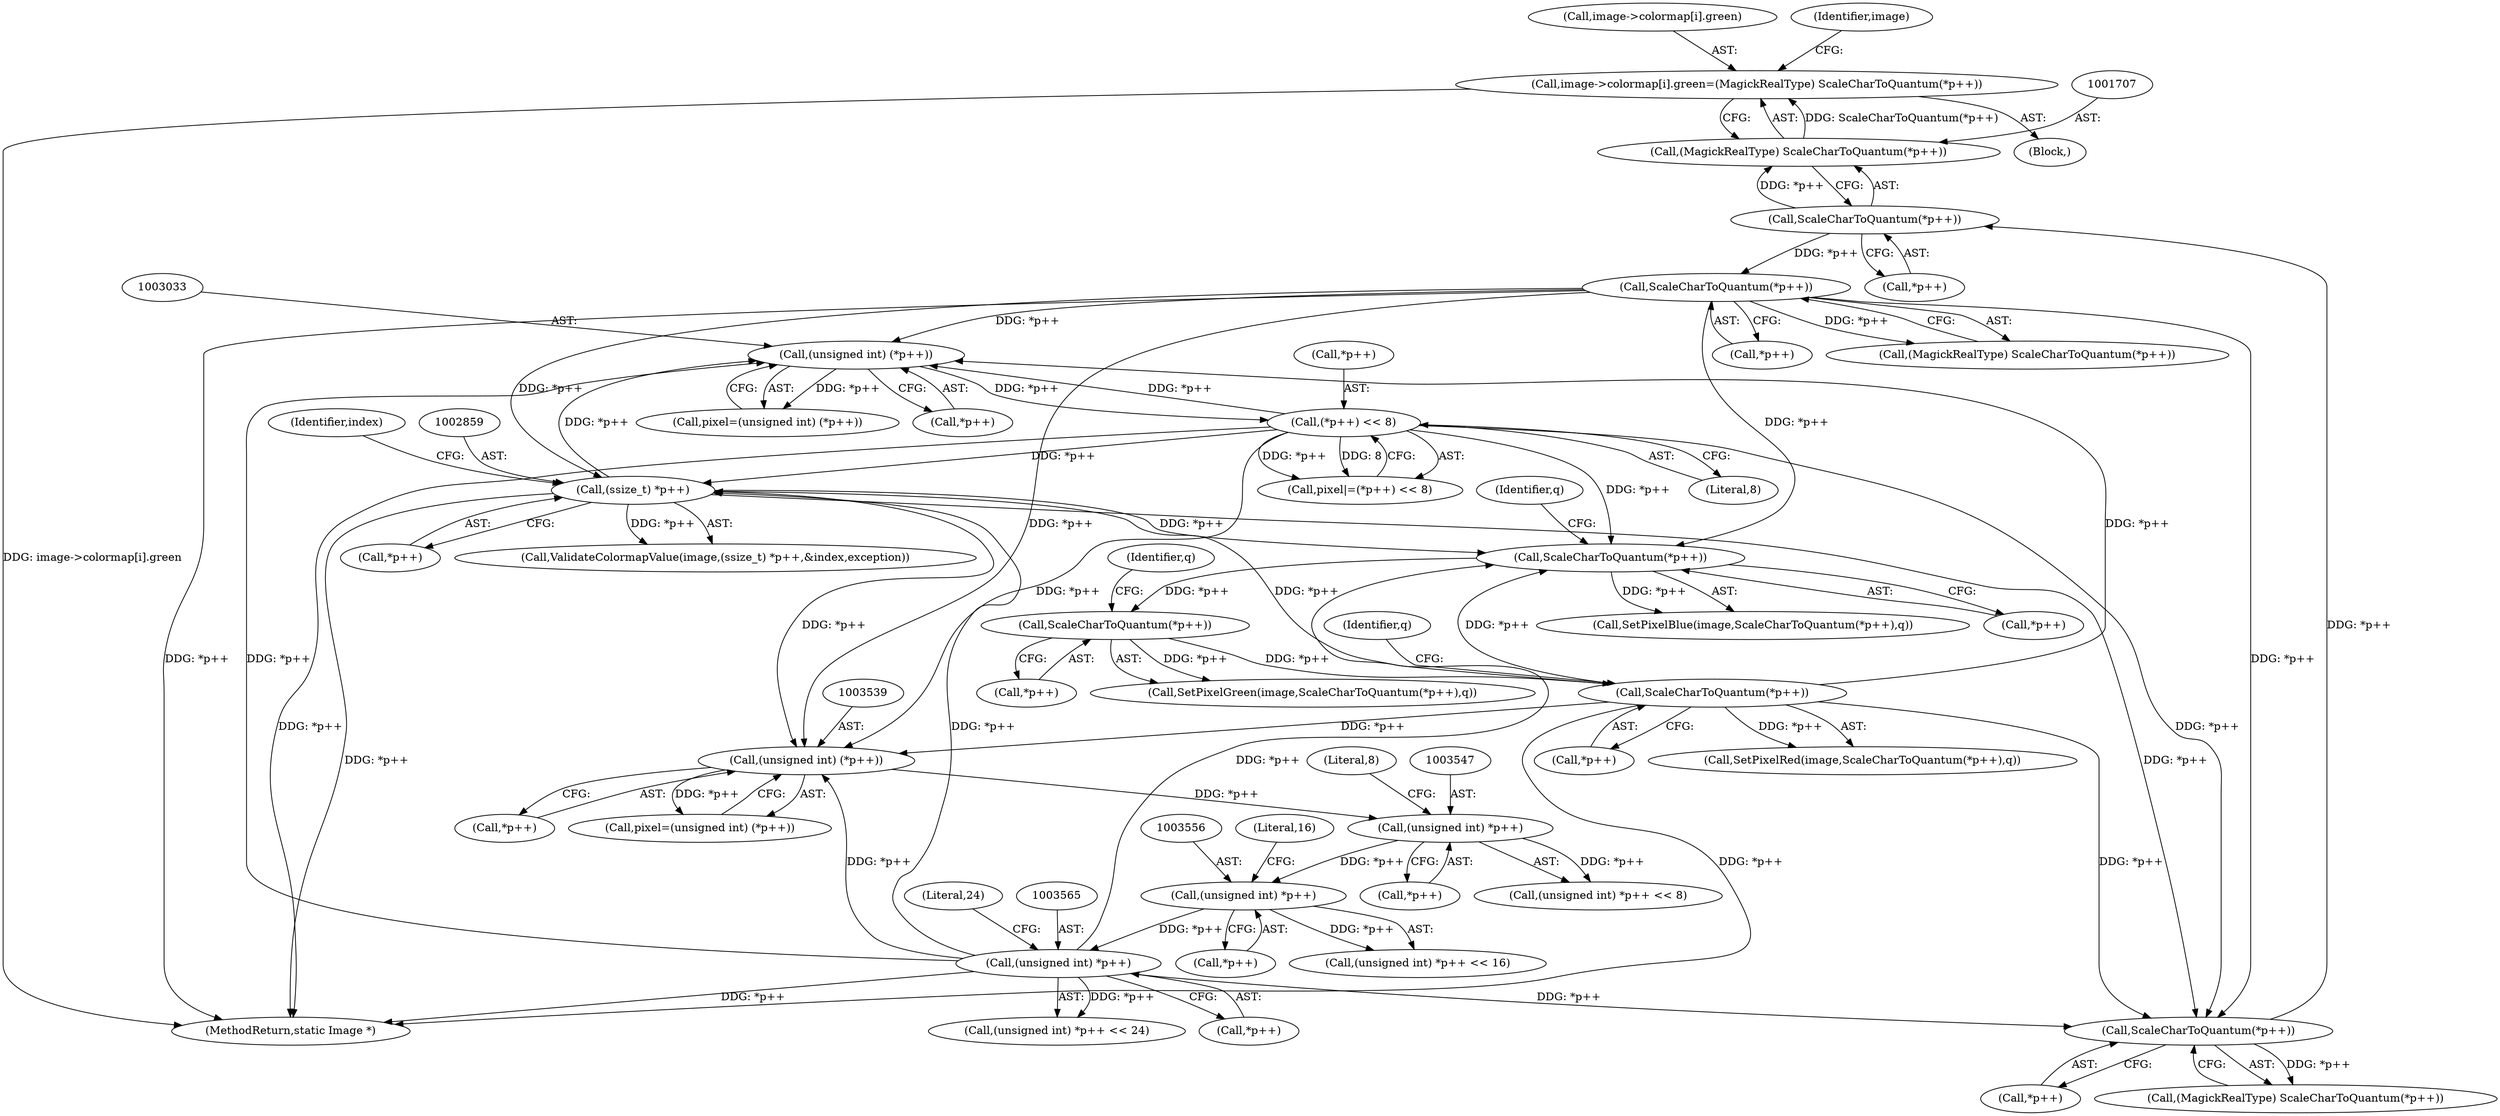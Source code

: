 digraph "0_ImageMagick_db0add932fb850d762b02604ca3053b7d7ab6deb@array" {
"1001698" [label="(Call,image->colormap[i].green=(MagickRealType) ScaleCharToQuantum(*p++))"];
"1001706" [label="(Call,(MagickRealType) ScaleCharToQuantum(*p++))"];
"1001708" [label="(Call,ScaleCharToQuantum(*p++))"];
"1001694" [label="(Call,ScaleCharToQuantum(*p++))"];
"1003039" [label="(Call,(*p++) << 8)"];
"1003032" [label="(Call,(unsigned int) (*p++))"];
"1002858" [label="(Call,(ssize_t) *p++)"];
"1003383" [label="(Call,ScaleCharToQuantum(*p++))"];
"1003376" [label="(Call,ScaleCharToQuantum(*p++))"];
"1003369" [label="(Call,ScaleCharToQuantum(*p++))"];
"1001722" [label="(Call,ScaleCharToQuantum(*p++))"];
"1003564" [label="(Call,(unsigned int) *p++)"];
"1003555" [label="(Call,(unsigned int) *p++)"];
"1003546" [label="(Call,(unsigned int) *p++)"];
"1003538" [label="(Call,(unsigned int) (*p++))"];
"1001698" [label="(Call,image->colormap[i].green=(MagickRealType) ScaleCharToQuantum(*p++))"];
"1003373" [label="(Identifier,q)"];
"1002858" [label="(Call,(ssize_t) *p++)"];
"1003551" [label="(Literal,8)"];
"1003548" [label="(Call,*p++)"];
"1003546" [label="(Call,(unsigned int) *p++)"];
"1003369" [label="(Call,ScaleCharToQuantum(*p++))"];
"1003383" [label="(Call,ScaleCharToQuantum(*p++))"];
"1003376" [label="(Call,ScaleCharToQuantum(*p++))"];
"1001699" [label="(Call,image->colormap[i].green)"];
"1003554" [label="(Call,(unsigned int) *p++ << 16)"];
"1003569" [label="(Literal,24)"];
"1003032" [label="(Call,(unsigned int) (*p++))"];
"1003380" [label="(Identifier,q)"];
"1003560" [label="(Literal,16)"];
"1003566" [label="(Call,*p++)"];
"1001695" [label="(Call,*p++)"];
"1003555" [label="(Call,(unsigned int) *p++)"];
"1001692" [label="(Call,(MagickRealType) ScaleCharToQuantum(*p++))"];
"1001708" [label="(Call,ScaleCharToQuantum(*p++))"];
"1003387" [label="(Identifier,q)"];
"1003557" [label="(Call,*p++)"];
"1001723" [label="(Call,*p++)"];
"1003545" [label="(Call,(unsigned int) *p++ << 8)"];
"1003034" [label="(Call,*p++)"];
"1001683" [label="(Block,)"];
"1001706" [label="(Call,(MagickRealType) ScaleCharToQuantum(*p++))"];
"1003367" [label="(Call,SetPixelBlue(image,ScaleCharToQuantum(*p++),q))"];
"1002860" [label="(Call,*p++)"];
"1001720" [label="(Call,(MagickRealType) ScaleCharToQuantum(*p++))"];
"1002856" [label="(Call,ValidateColormapValue(image,(ssize_t) *p++,&index,exception))"];
"1001722" [label="(Call,ScaleCharToQuantum(*p++))"];
"1003941" [label="(MethodReturn,static Image *)"];
"1003039" [label="(Call,(*p++) << 8)"];
"1003384" [label="(Call,*p++)"];
"1003377" [label="(Call,*p++)"];
"1003536" [label="(Call,pixel=(unsigned int) (*p++))"];
"1003564" [label="(Call,(unsigned int) *p++)"];
"1003374" [label="(Call,SetPixelGreen(image,ScaleCharToQuantum(*p++),q))"];
"1003381" [label="(Call,SetPixelRed(image,ScaleCharToQuantum(*p++),q))"];
"1003370" [label="(Call,*p++)"];
"1003043" [label="(Literal,8)"];
"1003040" [label="(Call,*p++)"];
"1001694" [label="(Call,ScaleCharToQuantum(*p++))"];
"1003037" [label="(Call,pixel|=(*p++) << 8)"];
"1003030" [label="(Call,pixel=(unsigned int) (*p++))"];
"1001709" [label="(Call,*p++)"];
"1001716" [label="(Identifier,image)"];
"1003540" [label="(Call,*p++)"];
"1003538" [label="(Call,(unsigned int) (*p++))"];
"1003563" [label="(Call,(unsigned int) *p++ << 24)"];
"1002864" [label="(Identifier,index)"];
"1001698" -> "1001683"  [label="AST: "];
"1001698" -> "1001706"  [label="CFG: "];
"1001699" -> "1001698"  [label="AST: "];
"1001706" -> "1001698"  [label="AST: "];
"1001716" -> "1001698"  [label="CFG: "];
"1001698" -> "1003941"  [label="DDG: image->colormap[i].green"];
"1001706" -> "1001698"  [label="DDG: ScaleCharToQuantum(*p++)"];
"1001706" -> "1001708"  [label="CFG: "];
"1001707" -> "1001706"  [label="AST: "];
"1001708" -> "1001706"  [label="AST: "];
"1001708" -> "1001706"  [label="DDG: *p++"];
"1001708" -> "1001709"  [label="CFG: "];
"1001709" -> "1001708"  [label="AST: "];
"1001694" -> "1001708"  [label="DDG: *p++"];
"1001708" -> "1001722"  [label="DDG: *p++"];
"1001694" -> "1001692"  [label="AST: "];
"1001694" -> "1001695"  [label="CFG: "];
"1001695" -> "1001694"  [label="AST: "];
"1001692" -> "1001694"  [label="CFG: "];
"1001694" -> "1001692"  [label="DDG: *p++"];
"1003039" -> "1001694"  [label="DDG: *p++"];
"1002858" -> "1001694"  [label="DDG: *p++"];
"1003383" -> "1001694"  [label="DDG: *p++"];
"1001722" -> "1001694"  [label="DDG: *p++"];
"1003564" -> "1001694"  [label="DDG: *p++"];
"1003039" -> "1003037"  [label="AST: "];
"1003039" -> "1003043"  [label="CFG: "];
"1003040" -> "1003039"  [label="AST: "];
"1003043" -> "1003039"  [label="AST: "];
"1003037" -> "1003039"  [label="CFG: "];
"1003039" -> "1003941"  [label="DDG: *p++"];
"1003039" -> "1002858"  [label="DDG: *p++"];
"1003039" -> "1003032"  [label="DDG: *p++"];
"1003039" -> "1003037"  [label="DDG: *p++"];
"1003039" -> "1003037"  [label="DDG: 8"];
"1003032" -> "1003039"  [label="DDG: *p++"];
"1003039" -> "1003369"  [label="DDG: *p++"];
"1003039" -> "1003538"  [label="DDG: *p++"];
"1003032" -> "1003030"  [label="AST: "];
"1003032" -> "1003034"  [label="CFG: "];
"1003033" -> "1003032"  [label="AST: "];
"1003034" -> "1003032"  [label="AST: "];
"1003030" -> "1003032"  [label="CFG: "];
"1003032" -> "1003030"  [label="DDG: *p++"];
"1002858" -> "1003032"  [label="DDG: *p++"];
"1003383" -> "1003032"  [label="DDG: *p++"];
"1001722" -> "1003032"  [label="DDG: *p++"];
"1003564" -> "1003032"  [label="DDG: *p++"];
"1002858" -> "1002856"  [label="AST: "];
"1002858" -> "1002860"  [label="CFG: "];
"1002859" -> "1002858"  [label="AST: "];
"1002860" -> "1002858"  [label="AST: "];
"1002864" -> "1002858"  [label="CFG: "];
"1002858" -> "1003941"  [label="DDG: *p++"];
"1002858" -> "1002856"  [label="DDG: *p++"];
"1003383" -> "1002858"  [label="DDG: *p++"];
"1001722" -> "1002858"  [label="DDG: *p++"];
"1003564" -> "1002858"  [label="DDG: *p++"];
"1002858" -> "1003369"  [label="DDG: *p++"];
"1002858" -> "1003538"  [label="DDG: *p++"];
"1003383" -> "1003381"  [label="AST: "];
"1003383" -> "1003384"  [label="CFG: "];
"1003384" -> "1003383"  [label="AST: "];
"1003387" -> "1003383"  [label="CFG: "];
"1003383" -> "1003941"  [label="DDG: *p++"];
"1003383" -> "1003369"  [label="DDG: *p++"];
"1003383" -> "1003381"  [label="DDG: *p++"];
"1003376" -> "1003383"  [label="DDG: *p++"];
"1003383" -> "1003538"  [label="DDG: *p++"];
"1003376" -> "1003374"  [label="AST: "];
"1003376" -> "1003377"  [label="CFG: "];
"1003377" -> "1003376"  [label="AST: "];
"1003380" -> "1003376"  [label="CFG: "];
"1003376" -> "1003374"  [label="DDG: *p++"];
"1003369" -> "1003376"  [label="DDG: *p++"];
"1003369" -> "1003367"  [label="AST: "];
"1003369" -> "1003370"  [label="CFG: "];
"1003370" -> "1003369"  [label="AST: "];
"1003373" -> "1003369"  [label="CFG: "];
"1003369" -> "1003367"  [label="DDG: *p++"];
"1001722" -> "1003369"  [label="DDG: *p++"];
"1003564" -> "1003369"  [label="DDG: *p++"];
"1001722" -> "1001720"  [label="AST: "];
"1001722" -> "1001723"  [label="CFG: "];
"1001723" -> "1001722"  [label="AST: "];
"1001720" -> "1001722"  [label="CFG: "];
"1001722" -> "1003941"  [label="DDG: *p++"];
"1001722" -> "1001720"  [label="DDG: *p++"];
"1001722" -> "1003538"  [label="DDG: *p++"];
"1003564" -> "1003563"  [label="AST: "];
"1003564" -> "1003566"  [label="CFG: "];
"1003565" -> "1003564"  [label="AST: "];
"1003566" -> "1003564"  [label="AST: "];
"1003569" -> "1003564"  [label="CFG: "];
"1003564" -> "1003941"  [label="DDG: *p++"];
"1003564" -> "1003538"  [label="DDG: *p++"];
"1003564" -> "1003563"  [label="DDG: *p++"];
"1003555" -> "1003564"  [label="DDG: *p++"];
"1003555" -> "1003554"  [label="AST: "];
"1003555" -> "1003557"  [label="CFG: "];
"1003556" -> "1003555"  [label="AST: "];
"1003557" -> "1003555"  [label="AST: "];
"1003560" -> "1003555"  [label="CFG: "];
"1003555" -> "1003554"  [label="DDG: *p++"];
"1003546" -> "1003555"  [label="DDG: *p++"];
"1003546" -> "1003545"  [label="AST: "];
"1003546" -> "1003548"  [label="CFG: "];
"1003547" -> "1003546"  [label="AST: "];
"1003548" -> "1003546"  [label="AST: "];
"1003551" -> "1003546"  [label="CFG: "];
"1003546" -> "1003545"  [label="DDG: *p++"];
"1003538" -> "1003546"  [label="DDG: *p++"];
"1003538" -> "1003536"  [label="AST: "];
"1003538" -> "1003540"  [label="CFG: "];
"1003539" -> "1003538"  [label="AST: "];
"1003540" -> "1003538"  [label="AST: "];
"1003536" -> "1003538"  [label="CFG: "];
"1003538" -> "1003536"  [label="DDG: *p++"];
}
